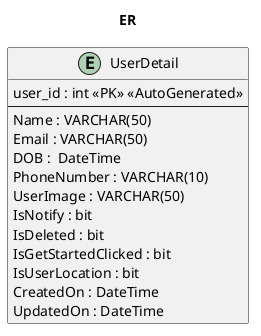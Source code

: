 @startuml

title ER

entity "UserDetail" {
    user_id : int <<PK>> <<AutoGenerated>>
    --
    Name : VARCHAR(50)
    Email : VARCHAR(50)
    DOB :  DateTime
    PhoneNumber : VARCHAR(10)
    UserImage : VARCHAR(50)
    IsNotify : bit 
    IsDeleted : bit
    IsGetStartedClicked : bit 
    IsUserLocation : bit
    CreatedOn : DateTime
    UpdatedOn : DateTime
}
